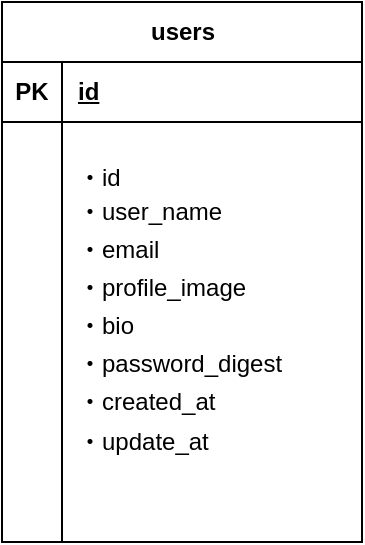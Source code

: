 <mxfile version="24.7.7">
  <diagram name="ページ1" id="ecawvKmMR6SEDkDyPHgt">
    <mxGraphModel dx="774" dy="544" grid="1" gridSize="10" guides="1" tooltips="1" connect="1" arrows="1" fold="1" page="1" pageScale="1" pageWidth="827" pageHeight="1169" math="0" shadow="0">
      <root>
        <mxCell id="0" />
        <mxCell id="1" parent="0" />
        <mxCell id="qUe_HoAB_SXOXVvPh3Tw-70" value="users" style="shape=table;startSize=30;container=1;collapsible=1;childLayout=tableLayout;fixedRows=1;rowLines=0;fontStyle=1;align=center;resizeLast=1;html=1;" vertex="1" parent="1">
          <mxGeometry x="170" y="180" width="180" height="270" as="geometry" />
        </mxCell>
        <mxCell id="qUe_HoAB_SXOXVvPh3Tw-71" value="" style="shape=tableRow;horizontal=0;startSize=0;swimlaneHead=0;swimlaneBody=0;fillColor=none;collapsible=0;dropTarget=0;points=[[0,0.5],[1,0.5]];portConstraint=eastwest;top=0;left=0;right=0;bottom=1;" vertex="1" parent="qUe_HoAB_SXOXVvPh3Tw-70">
          <mxGeometry y="30" width="180" height="30" as="geometry" />
        </mxCell>
        <mxCell id="qUe_HoAB_SXOXVvPh3Tw-72" value="PK" style="shape=partialRectangle;connectable=0;fillColor=none;top=0;left=0;bottom=0;right=0;fontStyle=1;overflow=hidden;whiteSpace=wrap;html=1;" vertex="1" parent="qUe_HoAB_SXOXVvPh3Tw-71">
          <mxGeometry width="30" height="30" as="geometry">
            <mxRectangle width="30" height="30" as="alternateBounds" />
          </mxGeometry>
        </mxCell>
        <mxCell id="qUe_HoAB_SXOXVvPh3Tw-73" value="id" style="shape=partialRectangle;connectable=0;fillColor=none;top=0;left=0;bottom=0;right=0;align=left;spacingLeft=6;fontStyle=5;overflow=hidden;whiteSpace=wrap;html=1;" vertex="1" parent="qUe_HoAB_SXOXVvPh3Tw-71">
          <mxGeometry x="30" width="150" height="30" as="geometry">
            <mxRectangle width="150" height="30" as="alternateBounds" />
          </mxGeometry>
        </mxCell>
        <mxCell id="qUe_HoAB_SXOXVvPh3Tw-74" value="" style="shape=tableRow;horizontal=0;startSize=0;swimlaneHead=0;swimlaneBody=0;fillColor=none;collapsible=0;dropTarget=0;points=[[0,0.5],[1,0.5]];portConstraint=eastwest;top=0;left=0;right=0;bottom=0;" vertex="1" parent="qUe_HoAB_SXOXVvPh3Tw-70">
          <mxGeometry y="60" width="180" height="190" as="geometry" />
        </mxCell>
        <mxCell id="qUe_HoAB_SXOXVvPh3Tw-75" value="" style="shape=partialRectangle;connectable=0;fillColor=none;top=0;left=0;bottom=0;right=0;editable=1;overflow=hidden;whiteSpace=wrap;html=1;" vertex="1" parent="qUe_HoAB_SXOXVvPh3Tw-74">
          <mxGeometry width="30" height="190" as="geometry">
            <mxRectangle width="30" height="190" as="alternateBounds" />
          </mxGeometry>
        </mxCell>
        <mxCell id="qUe_HoAB_SXOXVvPh3Tw-76" value="・id&lt;div style=&quot;line-height: 160%;&quot;&gt;・user_name&lt;/div&gt;&lt;div style=&quot;line-height: 160%;&quot;&gt;・email&lt;/div&gt;&lt;div style=&quot;line-height: 160%;&quot;&gt;・profile_image&lt;/div&gt;&lt;div style=&quot;line-height: 160%;&quot;&gt;・bio&lt;/div&gt;&lt;div style=&quot;line-height: 160%;&quot;&gt;・password_digest&lt;/div&gt;&lt;div style=&quot;line-height: 160%;&quot;&gt;・created_at&lt;/div&gt;&lt;div style=&quot;line-height: 160%;&quot;&gt;・update_at&lt;/div&gt;" style="shape=partialRectangle;connectable=0;fillColor=none;top=0;left=0;bottom=0;right=0;align=left;spacingLeft=6;overflow=hidden;whiteSpace=wrap;html=1;" vertex="1" parent="qUe_HoAB_SXOXVvPh3Tw-74">
          <mxGeometry x="30" width="150" height="190" as="geometry">
            <mxRectangle width="150" height="190" as="alternateBounds" />
          </mxGeometry>
        </mxCell>
        <mxCell id="qUe_HoAB_SXOXVvPh3Tw-80" value="" style="shape=tableRow;horizontal=0;startSize=0;swimlaneHead=0;swimlaneBody=0;fillColor=none;collapsible=0;dropTarget=0;points=[[0,0.5],[1,0.5]];portConstraint=eastwest;top=0;left=0;right=0;bottom=0;" vertex="1" parent="qUe_HoAB_SXOXVvPh3Tw-70">
          <mxGeometry y="250" width="180" height="20" as="geometry" />
        </mxCell>
        <mxCell id="qUe_HoAB_SXOXVvPh3Tw-81" value="" style="shape=partialRectangle;connectable=0;fillColor=none;top=0;left=0;bottom=0;right=0;editable=1;overflow=hidden;whiteSpace=wrap;html=1;" vertex="1" parent="qUe_HoAB_SXOXVvPh3Tw-80">
          <mxGeometry width="30" height="20" as="geometry">
            <mxRectangle width="30" height="20" as="alternateBounds" />
          </mxGeometry>
        </mxCell>
        <mxCell id="qUe_HoAB_SXOXVvPh3Tw-82" value="" style="shape=partialRectangle;connectable=0;fillColor=none;top=0;left=0;bottom=0;right=0;align=left;spacingLeft=6;overflow=hidden;whiteSpace=wrap;html=1;" vertex="1" parent="qUe_HoAB_SXOXVvPh3Tw-80">
          <mxGeometry x="30" width="150" height="20" as="geometry">
            <mxRectangle width="150" height="20" as="alternateBounds" />
          </mxGeometry>
        </mxCell>
        <mxCell id="qUe_HoAB_SXOXVvPh3Tw-84" value="" style="endArrow=none;html=1;rounded=0;entryX=0.194;entryY=1.133;entryDx=0;entryDy=0;entryPerimeter=0;" edge="1" parent="1">
          <mxGeometry width="50" height="50" relative="1" as="geometry">
            <mxPoint x="200" y="440" as="sourcePoint" />
            <mxPoint x="200.0" y="320" as="targetPoint" />
            <Array as="points" />
          </mxGeometry>
        </mxCell>
      </root>
    </mxGraphModel>
  </diagram>
</mxfile>

